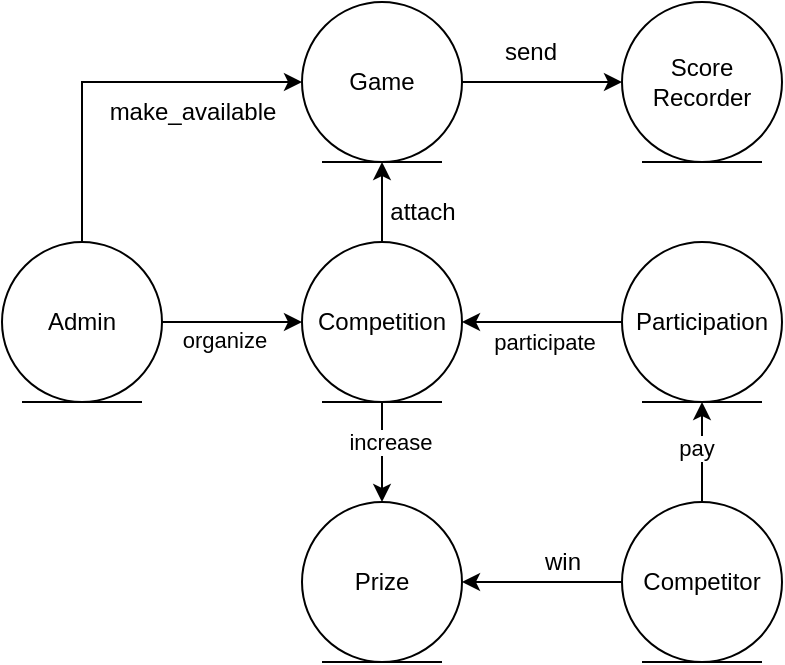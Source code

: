 <mxfile version="20.5.3" type="embed"><diagram name="Page-1" id="C5Z8qKC5W-INjp3DwnWJ"><mxGraphModel dx="1019" dy="1864" grid="1" gridSize="10" guides="1" tooltips="1" connect="1" arrows="1" fold="1" page="1" pageScale="1" pageWidth="827" pageHeight="1169" math="0" shadow="0"><root><mxCell id="0"/><mxCell id="1" parent="0"/><mxCell id="vo7FeQlg-rgGytfxxq_q-12" style="edgeStyle=orthogonalEdgeStyle;rounded=0;orthogonalLoop=1;jettySize=auto;html=1;exitX=0.5;exitY=1;exitDx=0;exitDy=0;entryX=0.5;entryY=0;entryDx=0;entryDy=0;" parent="1" source="vo7FeQlg-rgGytfxxq_q-1" target="vo7FeQlg-rgGytfxxq_q-11" edge="1"><mxGeometry relative="1" as="geometry"/></mxCell><mxCell id="vo7FeQlg-rgGytfxxq_q-16" value="increase" style="edgeLabel;html=1;align=center;verticalAlign=middle;resizable=0;points=[];" parent="vo7FeQlg-rgGytfxxq_q-12" vertex="1" connectable="0"><mxGeometry x="-0.2" y="4" relative="1" as="geometry"><mxPoint as="offset"/></mxGeometry></mxCell><mxCell id="13" value="" style="edgeStyle=orthogonalEdgeStyle;rounded=0;orthogonalLoop=1;jettySize=auto;html=1;" edge="1" parent="1" source="vo7FeQlg-rgGytfxxq_q-1" target="2"><mxGeometry relative="1" as="geometry"/></mxCell><mxCell id="vo7FeQlg-rgGytfxxq_q-1" value="Competition" style="ellipse;shape=umlEntity;whiteSpace=wrap;html=1;" parent="1" vertex="1"><mxGeometry x="300" y="90" width="80" height="80" as="geometry"/></mxCell><mxCell id="vo7FeQlg-rgGytfxxq_q-4" value="" style="edgeStyle=orthogonalEdgeStyle;rounded=0;orthogonalLoop=1;jettySize=auto;html=1;entryX=1;entryY=0.5;entryDx=0;entryDy=0;exitX=0;exitY=0.5;exitDx=0;exitDy=0;" parent="1" source="vo7FeQlg-rgGytfxxq_q-6" target="vo7FeQlg-rgGytfxxq_q-1" edge="1"><mxGeometry relative="1" as="geometry"><mxPoint x="520" y="290" as="targetPoint"/></mxGeometry></mxCell><mxCell id="vo7FeQlg-rgGytfxxq_q-5" value="participate" style="edgeLabel;html=1;align=center;verticalAlign=middle;resizable=0;points=[];" parent="vo7FeQlg-rgGytfxxq_q-4" vertex="1" connectable="0"><mxGeometry x="0.188" y="1" relative="1" as="geometry"><mxPoint x="8" y="9" as="offset"/></mxGeometry></mxCell><mxCell id="vo7FeQlg-rgGytfxxq_q-7" value="" style="edgeStyle=orthogonalEdgeStyle;rounded=0;orthogonalLoop=1;jettySize=auto;html=1;" parent="1" source="vo7FeQlg-rgGytfxxq_q-2" target="vo7FeQlg-rgGytfxxq_q-6" edge="1"><mxGeometry relative="1" as="geometry"/></mxCell><mxCell id="vo7FeQlg-rgGytfxxq_q-17" value="pay" style="edgeLabel;html=1;align=center;verticalAlign=middle;resizable=0;points=[];" parent="vo7FeQlg-rgGytfxxq_q-7" vertex="1" connectable="0"><mxGeometry x="0.08" y="3" relative="1" as="geometry"><mxPoint as="offset"/></mxGeometry></mxCell><mxCell id="7" style="edgeStyle=orthogonalEdgeStyle;rounded=0;orthogonalLoop=1;jettySize=auto;html=1;exitX=0;exitY=0.5;exitDx=0;exitDy=0;" parent="1" source="vo7FeQlg-rgGytfxxq_q-2" target="vo7FeQlg-rgGytfxxq_q-11" edge="1"><mxGeometry relative="1" as="geometry"/></mxCell><mxCell id="vo7FeQlg-rgGytfxxq_q-2" value="Competitor" style="ellipse;shape=umlEntity;whiteSpace=wrap;html=1;" parent="1" vertex="1"><mxGeometry x="460" y="220" width="80" height="80" as="geometry"/></mxCell><mxCell id="vo7FeQlg-rgGytfxxq_q-6" value="Participation" style="ellipse;shape=umlEntity;whiteSpace=wrap;html=1;" parent="1" vertex="1"><mxGeometry x="460" y="90" width="80" height="80" as="geometry"/></mxCell><mxCell id="vo7FeQlg-rgGytfxxq_q-9" style="edgeStyle=orthogonalEdgeStyle;rounded=0;orthogonalLoop=1;jettySize=auto;html=1;exitX=1;exitY=0.5;exitDx=0;exitDy=0;entryX=0;entryY=0.5;entryDx=0;entryDy=0;" parent="1" source="vo7FeQlg-rgGytfxxq_q-8" target="vo7FeQlg-rgGytfxxq_q-1" edge="1"><mxGeometry relative="1" as="geometry"/></mxCell><mxCell id="vo7FeQlg-rgGytfxxq_q-10" value="organize" style="edgeLabel;html=1;align=center;verticalAlign=middle;resizable=0;points=[];" parent="vo7FeQlg-rgGytfxxq_q-9" vertex="1" connectable="0"><mxGeometry x="-0.129" y="-9" relative="1" as="geometry"><mxPoint as="offset"/></mxGeometry></mxCell><mxCell id="3" style="edgeStyle=orthogonalEdgeStyle;rounded=0;orthogonalLoop=1;jettySize=auto;html=1;exitX=0.5;exitY=0;exitDx=0;exitDy=0;entryX=0;entryY=0.5;entryDx=0;entryDy=0;" parent="1" source="vo7FeQlg-rgGytfxxq_q-8" target="2" edge="1"><mxGeometry relative="1" as="geometry"/></mxCell><mxCell id="vo7FeQlg-rgGytfxxq_q-8" value="Admin" style="ellipse;shape=umlEntity;whiteSpace=wrap;html=1;" parent="1" vertex="1"><mxGeometry x="150" y="90" width="80" height="80" as="geometry"/></mxCell><mxCell id="vo7FeQlg-rgGytfxxq_q-11" value="Prize" style="ellipse;shape=umlEntity;whiteSpace=wrap;html=1;" parent="1" vertex="1"><mxGeometry x="300" y="220" width="80" height="80" as="geometry"/></mxCell><mxCell id="10" style="edgeStyle=orthogonalEdgeStyle;rounded=0;orthogonalLoop=1;jettySize=auto;html=1;entryX=0;entryY=0.5;entryDx=0;entryDy=0;" parent="1" source="2" target="9" edge="1"><mxGeometry relative="1" as="geometry"/></mxCell><mxCell id="2" value="Game" style="ellipse;shape=umlEntity;whiteSpace=wrap;html=1;" parent="1" vertex="1"><mxGeometry x="300" y="-30" width="80" height="80" as="geometry"/></mxCell><mxCell id="4" value="make_available" style="text;html=1;align=center;verticalAlign=middle;resizable=0;points=[];autosize=1;strokeColor=none;fillColor=none;" parent="1" vertex="1"><mxGeometry x="190" y="10" width="110" height="30" as="geometry"/></mxCell><mxCell id="6" value="attach" style="text;html=1;align=center;verticalAlign=middle;resizable=0;points=[];autosize=1;strokeColor=none;fillColor=none;" parent="1" vertex="1"><mxGeometry x="330" y="60" width="60" height="30" as="geometry"/></mxCell><mxCell id="8" value="win" style="text;html=1;align=center;verticalAlign=middle;resizable=0;points=[];autosize=1;strokeColor=none;fillColor=none;" parent="1" vertex="1"><mxGeometry x="410" y="235" width="40" height="30" as="geometry"/></mxCell><mxCell id="9" value="Score&lt;br&gt;Recorder" style="ellipse;shape=umlEntity;whiteSpace=wrap;html=1;" parent="1" vertex="1"><mxGeometry x="460" y="-30" width="80" height="80" as="geometry"/></mxCell><mxCell id="11" value="send" style="text;html=1;align=center;verticalAlign=middle;resizable=0;points=[];autosize=1;strokeColor=none;fillColor=none;" parent="1" vertex="1"><mxGeometry x="389" y="-20" width="50" height="30" as="geometry"/></mxCell></root></mxGraphModel></diagram></mxfile>